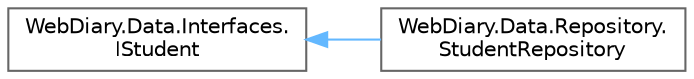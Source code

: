 digraph "Graphical Class Hierarchy"
{
 // LATEX_PDF_SIZE
  bgcolor="transparent";
  edge [fontname=Helvetica,fontsize=10,labelfontname=Helvetica,labelfontsize=10];
  node [fontname=Helvetica,fontsize=10,shape=box,height=0.2,width=0.4];
  rankdir="LR";
  Node0 [id="Node000000",label="WebDiary.Data.Interfaces.\lIStudent",height=0.2,width=0.4,color="grey40", fillcolor="white", style="filled",URL="$interface_web_diary_1_1_data_1_1_interfaces_1_1_i_student.html",tooltip=" "];
  Node0 -> Node1 [id="edge62_Node000000_Node000001",dir="back",color="steelblue1",style="solid",tooltip=" "];
  Node1 [id="Node000001",label="WebDiary.Data.Repository.\lStudentRepository",height=0.2,width=0.4,color="grey40", fillcolor="white", style="filled",URL="$class_web_diary_1_1_data_1_1_repository_1_1_student_repository.html",tooltip=" "];
}
